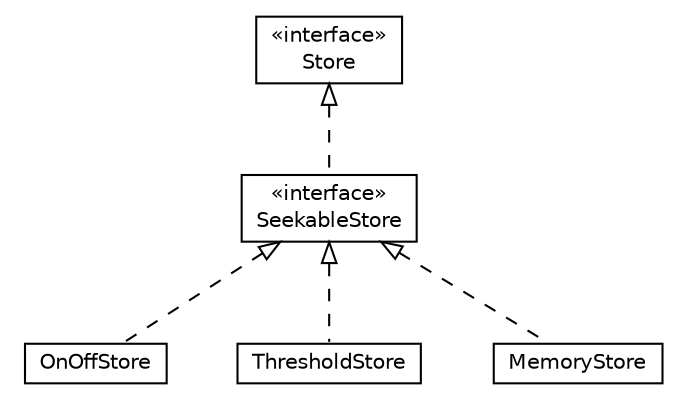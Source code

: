 #!/usr/local/bin/dot
#
# Class diagram 
# Generated by UMLGraph version 5.1 (http://www.umlgraph.org/)
#

digraph G {
	edge [fontname="Helvetica",fontsize=10,labelfontname="Helvetica",labelfontsize=10];
	node [fontname="Helvetica",fontsize=10,shape=plaintext];
	nodesep=0.25;
	ranksep=0.5;
	// com.gc.iotools.stream.store.OnOffStore
	c424 [label=<<table title="com.gc.iotools.stream.store.OnOffStore" border="0" cellborder="1" cellspacing="0" cellpadding="2" port="p" href="./OnOffStore.html">
		<tr><td><table border="0" cellspacing="0" cellpadding="1">
<tr><td align="center" balign="center"> OnOffStore </td></tr>
		</table></td></tr>
		</table>>, fontname="Helvetica", fontcolor="black", fontsize=10.0];
	// com.gc.iotools.stream.store.Store
	c425 [label=<<table title="com.gc.iotools.stream.store.Store" border="0" cellborder="1" cellspacing="0" cellpadding="2" port="p" href="./Store.html">
		<tr><td><table border="0" cellspacing="0" cellpadding="1">
<tr><td align="center" balign="center"> &#171;interface&#187; </td></tr>
<tr><td align="center" balign="center"> Store </td></tr>
		</table></td></tr>
		</table>>, fontname="Helvetica", fontcolor="black", fontsize=10.0];
	// com.gc.iotools.stream.store.SeekableStore
	c426 [label=<<table title="com.gc.iotools.stream.store.SeekableStore" border="0" cellborder="1" cellspacing="0" cellpadding="2" port="p" href="./SeekableStore.html">
		<tr><td><table border="0" cellspacing="0" cellpadding="1">
<tr><td align="center" balign="center"> &#171;interface&#187; </td></tr>
<tr><td align="center" balign="center"> SeekableStore </td></tr>
		</table></td></tr>
		</table>>, fontname="Helvetica", fontcolor="black", fontsize=10.0];
	// com.gc.iotools.stream.store.ThresholdStore
	c427 [label=<<table title="com.gc.iotools.stream.store.ThresholdStore" border="0" cellborder="1" cellspacing="0" cellpadding="2" port="p" href="./ThresholdStore.html">
		<tr><td><table border="0" cellspacing="0" cellpadding="1">
<tr><td align="center" balign="center"> ThresholdStore </td></tr>
		</table></td></tr>
		</table>>, fontname="Helvetica", fontcolor="black", fontsize=10.0];
	// com.gc.iotools.stream.store.MemoryStore
	c428 [label=<<table title="com.gc.iotools.stream.store.MemoryStore" border="0" cellborder="1" cellspacing="0" cellpadding="2" port="p" href="./MemoryStore.html">
		<tr><td><table border="0" cellspacing="0" cellpadding="1">
<tr><td align="center" balign="center"> MemoryStore </td></tr>
		</table></td></tr>
		</table>>, fontname="Helvetica", fontcolor="black", fontsize=10.0];
	//com.gc.iotools.stream.store.OnOffStore implements com.gc.iotools.stream.store.SeekableStore
	c426:p -> c424:p [dir=back,arrowtail=empty,style=dashed];
	//com.gc.iotools.stream.store.SeekableStore implements com.gc.iotools.stream.store.Store
	c425:p -> c426:p [dir=back,arrowtail=empty,style=dashed];
	//com.gc.iotools.stream.store.ThresholdStore implements com.gc.iotools.stream.store.SeekableStore
	c426:p -> c427:p [dir=back,arrowtail=empty,style=dashed];
	//com.gc.iotools.stream.store.MemoryStore implements com.gc.iotools.stream.store.SeekableStore
	c426:p -> c428:p [dir=back,arrowtail=empty,style=dashed];
}

